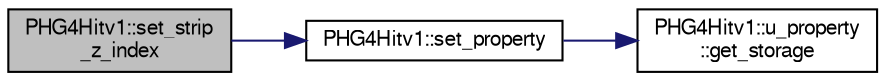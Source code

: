 digraph "PHG4Hitv1::set_strip_z_index"
{
  bgcolor="transparent";
  edge [fontname="FreeSans",fontsize="10",labelfontname="FreeSans",labelfontsize="10"];
  node [fontname="FreeSans",fontsize="10",shape=record];
  rankdir="LR";
  Node1 [label="PHG4Hitv1::set_strip\l_z_index",height=0.2,width=0.4,color="black", fillcolor="grey75", style="filled" fontcolor="black"];
  Node1 -> Node2 [color="midnightblue",fontsize="10",style="solid",fontname="FreeSans"];
  Node2 [label="PHG4Hitv1::set_property",height=0.2,width=0.4,color="black",URL="$d9/d35/classPHG4Hitv1.html#a2e368cbc62c536203702a7f9835be77b"];
  Node2 -> Node3 [color="midnightblue",fontsize="10",style="solid",fontname="FreeSans"];
  Node3 [label="PHG4Hitv1::u_property\l::get_storage",height=0.2,width=0.4,color="black",URL="$d5/d0a/unionPHG4Hitv1_1_1u__property.html#ac456fc086e69bed874ad779a59ccab9b"];
}
